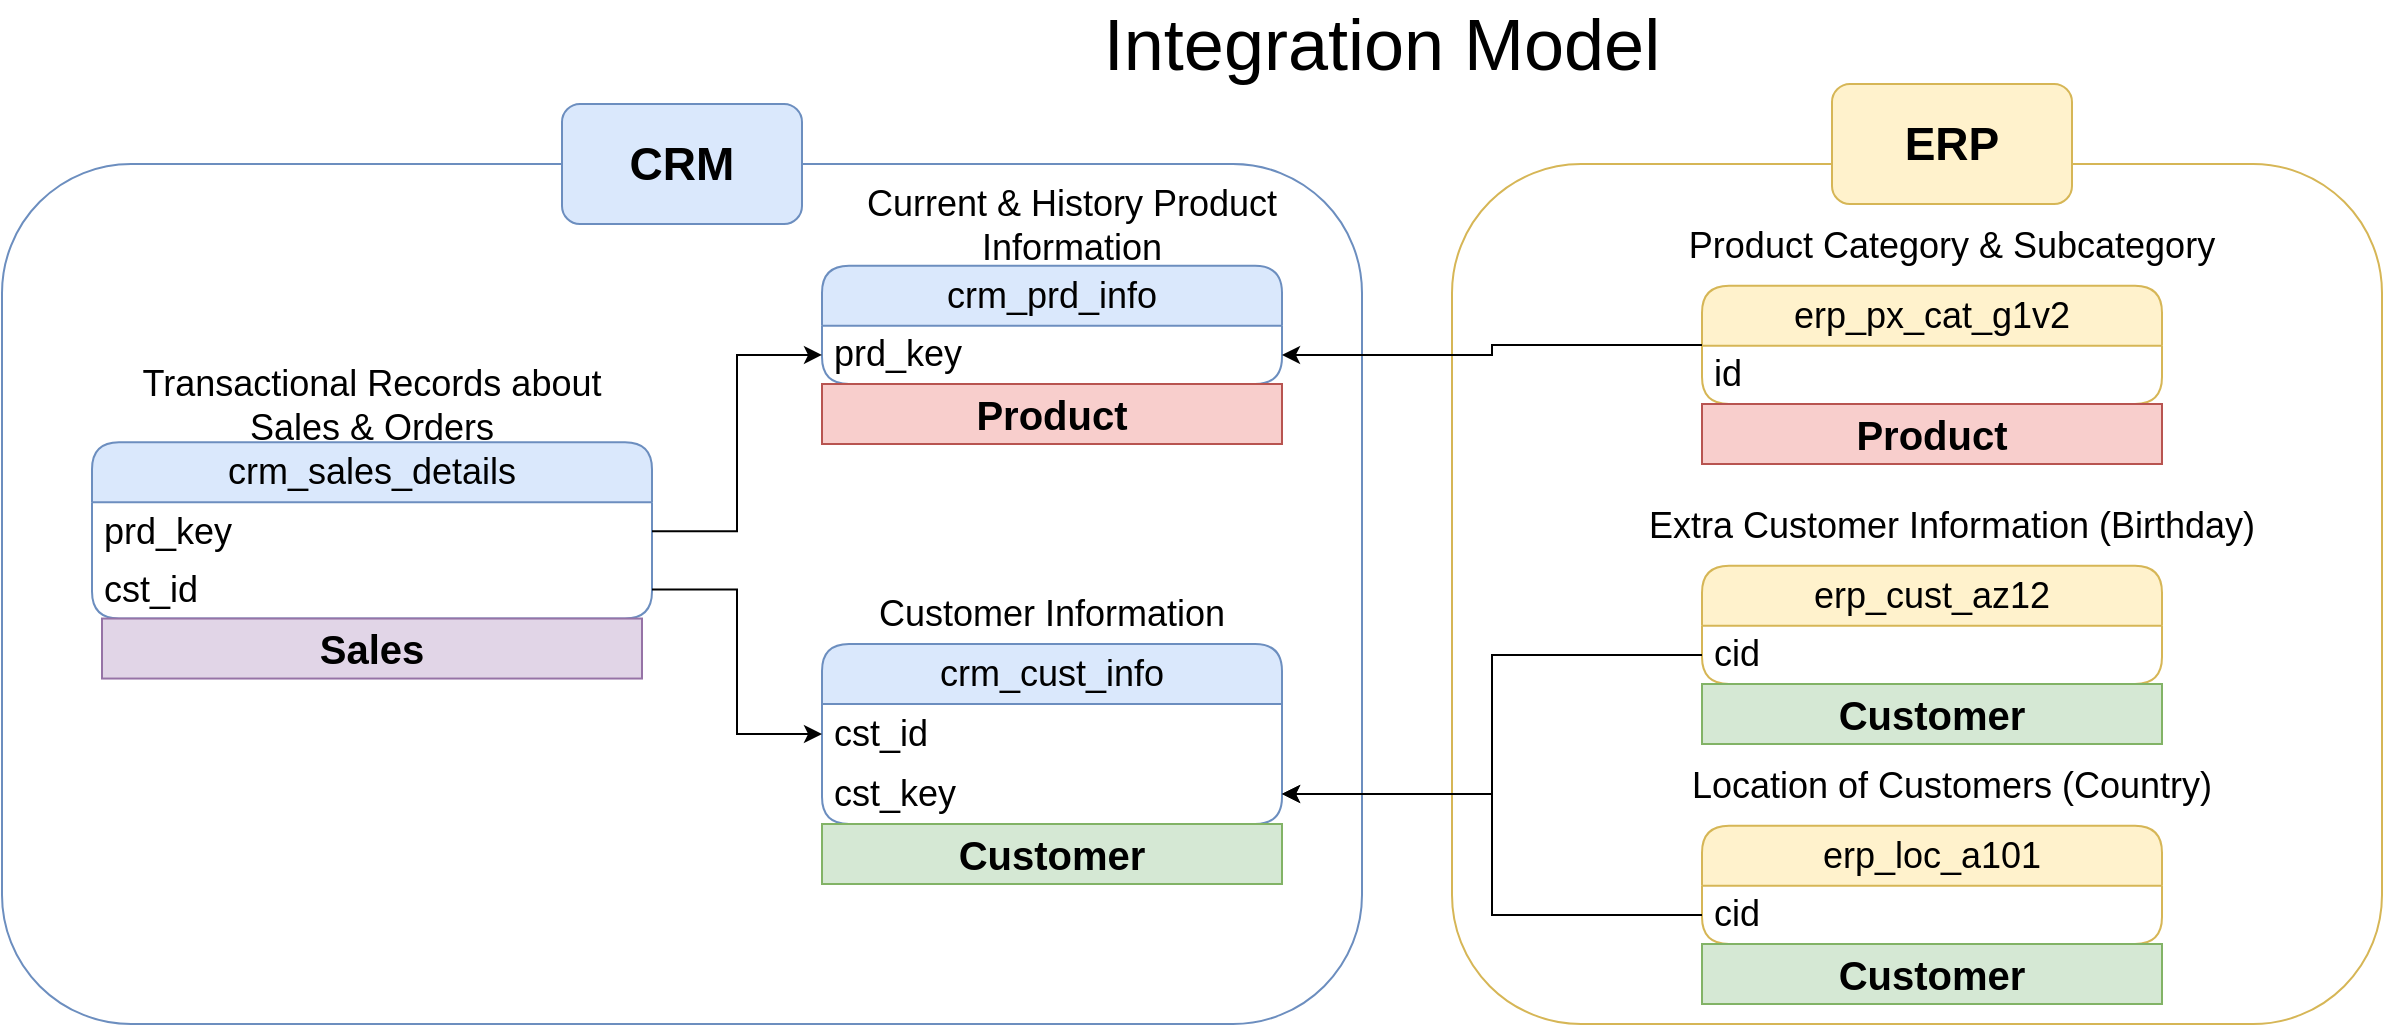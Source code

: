 <mxfile version="28.0.6">
  <diagram name="Page-1" id="ZuU3tDqSBCfgnGdc7y5j">
    <mxGraphModel dx="3146" dy="736" grid="1" gridSize="10" guides="1" tooltips="1" connect="1" arrows="1" fold="1" page="1" pageScale="1" pageWidth="1920" pageHeight="1200" math="0" shadow="0">
      <root>
        <mxCell id="0" />
        <mxCell id="1" parent="0" />
        <mxCell id="erSds1CLaswU4poHBw7s-52" value="" style="rounded=1;whiteSpace=wrap;html=1;fillColor=none;strokeColor=#6c8ebf;" parent="1" vertex="1">
          <mxGeometry x="-130" y="100" width="680" height="430" as="geometry" />
        </mxCell>
        <mxCell id="erSds1CLaswU4poHBw7s-55" value="" style="rounded=1;whiteSpace=wrap;html=1;fillColor=none;strokeColor=#d6b656;" parent="1" vertex="1">
          <mxGeometry x="595" y="100" width="465" height="430" as="geometry" />
        </mxCell>
        <mxCell id="erSds1CLaswU4poHBw7s-6" value="" style="group" parent="1" vertex="1" connectable="0">
          <mxGeometry x="280" y="310" width="230" height="100" as="geometry" />
        </mxCell>
        <mxCell id="erSds1CLaswU4poHBw7s-1" value="crm_cust_info" style="swimlane;fontStyle=0;childLayout=stackLayout;horizontal=1;startSize=30;horizontalStack=0;resizeParent=1;resizeParentMax=0;resizeLast=0;collapsible=1;marginBottom=0;whiteSpace=wrap;html=1;fillColor=#dae8fc;strokeColor=#6c8ebf;fontSize=18;rounded=1;" parent="erSds1CLaswU4poHBw7s-6" vertex="1">
          <mxGeometry y="30" width="230" height="90" as="geometry" />
        </mxCell>
        <mxCell id="erSds1CLaswU4poHBw7s-2" value="cst_id" style="text;strokeColor=none;fillColor=none;align=left;verticalAlign=middle;spacingLeft=4;spacingRight=4;overflow=hidden;points=[[0,0.5],[1,0.5]];portConstraint=eastwest;rotatable=0;whiteSpace=wrap;html=1;fontSize=18;" parent="erSds1CLaswU4poHBw7s-1" vertex="1">
          <mxGeometry y="30" width="230" height="30" as="geometry" />
        </mxCell>
        <mxCell id="erSds1CLaswU4poHBw7s-29" value="cst_key" style="text;strokeColor=none;fillColor=none;align=left;verticalAlign=middle;spacingLeft=4;spacingRight=4;overflow=hidden;points=[[0,0.5],[1,0.5]];portConstraint=eastwest;rotatable=0;whiteSpace=wrap;html=1;fontSize=18;" parent="erSds1CLaswU4poHBw7s-1" vertex="1">
          <mxGeometry y="60" width="230" height="30" as="geometry" />
        </mxCell>
        <mxCell id="erSds1CLaswU4poHBw7s-5" value="Customer Information" style="text;html=1;align=center;verticalAlign=middle;whiteSpace=wrap;rounded=0;fontSize=18;" parent="erSds1CLaswU4poHBw7s-6" vertex="1">
          <mxGeometry x="25" width="180" height="30" as="geometry" />
        </mxCell>
        <mxCell id="erSds1CLaswU4poHBw7s-7" value="&lt;font style=&quot;font-size: 36px;&quot;&gt;Integration Model&lt;/font&gt;" style="text;html=1;align=center;verticalAlign=middle;whiteSpace=wrap;rounded=0;" parent="1" vertex="1">
          <mxGeometry x="410" y="20" width="300" height="40" as="geometry" />
        </mxCell>
        <mxCell id="erSds1CLaswU4poHBw7s-13" value="" style="group" parent="1" vertex="1" connectable="0">
          <mxGeometry x="240" y="120" width="330" height="80" as="geometry" />
        </mxCell>
        <mxCell id="erSds1CLaswU4poHBw7s-8" value="" style="group" parent="erSds1CLaswU4poHBw7s-13" vertex="1" connectable="0">
          <mxGeometry y="7.273" width="330" height="72.727" as="geometry" />
        </mxCell>
        <mxCell id="erSds1CLaswU4poHBw7s-9" value="crm_prd_info" style="swimlane;fontStyle=0;childLayout=stackLayout;horizontal=1;startSize=30;horizontalStack=0;resizeParent=1;resizeParentMax=0;resizeLast=0;collapsible=1;marginBottom=0;whiteSpace=wrap;html=1;fillColor=#dae8fc;strokeColor=#6c8ebf;fontSize=18;rounded=1;" parent="erSds1CLaswU4poHBw7s-8" vertex="1">
          <mxGeometry x="40" y="23.638" width="230" height="59.09" as="geometry" />
        </mxCell>
        <mxCell id="erSds1CLaswU4poHBw7s-10" value="prd_key" style="text;strokeColor=none;fillColor=none;align=left;verticalAlign=middle;spacingLeft=4;spacingRight=4;overflow=hidden;points=[[0,0.5],[1,0.5]];portConstraint=eastwest;rotatable=0;whiteSpace=wrap;html=1;fontSize=18;" parent="erSds1CLaswU4poHBw7s-9" vertex="1">
          <mxGeometry y="30" width="230" height="29.09" as="geometry" />
        </mxCell>
        <mxCell id="erSds1CLaswU4poHBw7s-11" value="Current &amp;amp; History Product Information" style="text;html=1;align=center;verticalAlign=middle;whiteSpace=wrap;rounded=0;fontSize=18;" parent="erSds1CLaswU4poHBw7s-13" vertex="1">
          <mxGeometry x="35.87" width="258.261" height="21.818" as="geometry" />
        </mxCell>
        <mxCell id="erSds1CLaswU4poHBw7s-14" value="" style="group" parent="1" vertex="1" connectable="0">
          <mxGeometry x="-110" y="210" width="330" height="117.273" as="geometry" />
        </mxCell>
        <mxCell id="erSds1CLaswU4poHBw7s-15" value="" style="group" parent="erSds1CLaswU4poHBw7s-14" vertex="1" connectable="0">
          <mxGeometry y="7.273" width="330" height="110" as="geometry" />
        </mxCell>
        <mxCell id="erSds1CLaswU4poHBw7s-16" value="crm_sales_details" style="swimlane;fontStyle=0;childLayout=stackLayout;horizontal=1;startSize=30;horizontalStack=0;resizeParent=1;resizeParentMax=0;resizeLast=0;collapsible=1;marginBottom=0;whiteSpace=wrap;html=1;fillColor=#dae8fc;strokeColor=#6c8ebf;fontSize=18;rounded=1;" parent="erSds1CLaswU4poHBw7s-15" vertex="1">
          <mxGeometry x="25" y="21.82" width="280" height="88.182" as="geometry" />
        </mxCell>
        <mxCell id="erSds1CLaswU4poHBw7s-17" value="prd_key" style="text;strokeColor=none;fillColor=none;align=left;verticalAlign=middle;spacingLeft=4;spacingRight=4;overflow=hidden;points=[[0,0.5],[1,0.5]];portConstraint=eastwest;rotatable=0;whiteSpace=wrap;html=1;fontSize=18;" parent="erSds1CLaswU4poHBw7s-16" vertex="1">
          <mxGeometry y="30" width="280" height="29.091" as="geometry" />
        </mxCell>
        <mxCell id="erSds1CLaswU4poHBw7s-19" value="cst_id" style="text;strokeColor=none;fillColor=none;align=left;verticalAlign=middle;spacingLeft=4;spacingRight=4;overflow=hidden;points=[[0,0.5],[1,0.5]];portConstraint=eastwest;rotatable=0;whiteSpace=wrap;html=1;fontSize=18;" parent="erSds1CLaswU4poHBw7s-16" vertex="1">
          <mxGeometry y="59.091" width="280" height="29.091" as="geometry" />
        </mxCell>
        <mxCell id="erSds1CLaswU4poHBw7s-18" value="Transactional Records about Sales &amp;amp; Orders" style="text;html=1;align=center;verticalAlign=middle;whiteSpace=wrap;rounded=0;fontSize=18;" parent="erSds1CLaswU4poHBw7s-14" vertex="1">
          <mxGeometry x="35.87" width="258.261" height="21.818" as="geometry" />
        </mxCell>
        <mxCell id="erSds1CLaswU4poHBw7s-21" style="edgeStyle=orthogonalEdgeStyle;rounded=0;orthogonalLoop=1;jettySize=auto;html=1;entryX=0;entryY=0.5;entryDx=0;entryDy=0;" parent="1" source="erSds1CLaswU4poHBw7s-17" target="erSds1CLaswU4poHBw7s-10" edge="1">
          <mxGeometry relative="1" as="geometry" />
        </mxCell>
        <mxCell id="erSds1CLaswU4poHBw7s-22" style="edgeStyle=orthogonalEdgeStyle;rounded=0;orthogonalLoop=1;jettySize=auto;html=1;entryX=0;entryY=0.5;entryDx=0;entryDy=0;" parent="1" source="erSds1CLaswU4poHBw7s-19" target="erSds1CLaswU4poHBw7s-2" edge="1">
          <mxGeometry relative="1" as="geometry" />
        </mxCell>
        <mxCell id="erSds1CLaswU4poHBw7s-23" value="" style="group" parent="1" vertex="1" connectable="0">
          <mxGeometry x="680" y="270" width="330" height="90.001" as="geometry" />
        </mxCell>
        <mxCell id="erSds1CLaswU4poHBw7s-24" value="" style="group" parent="erSds1CLaswU4poHBw7s-23" vertex="1" connectable="0">
          <mxGeometry y="7.273" width="330" height="82.728" as="geometry" />
        </mxCell>
        <mxCell id="erSds1CLaswU4poHBw7s-25" value="erp_cust_az12" style="swimlane;fontStyle=0;childLayout=stackLayout;horizontal=1;startSize=30;horizontalStack=0;resizeParent=1;resizeParentMax=0;resizeLast=0;collapsible=1;marginBottom=0;whiteSpace=wrap;html=1;fillColor=#fff2cc;strokeColor=#d6b656;fontSize=18;rounded=1;" parent="erSds1CLaswU4poHBw7s-24" vertex="1">
          <mxGeometry x="40" y="23.638" width="230" height="59.09" as="geometry">
            <mxRectangle x="40" y="23.638" width="160" height="40" as="alternateBounds" />
          </mxGeometry>
        </mxCell>
        <mxCell id="erSds1CLaswU4poHBw7s-26" value="cid" style="text;strokeColor=none;fillColor=none;align=left;verticalAlign=middle;spacingLeft=4;spacingRight=4;overflow=hidden;points=[[0,0.5],[1,0.5]];portConstraint=eastwest;rotatable=0;whiteSpace=wrap;html=1;fontSize=18;" parent="erSds1CLaswU4poHBw7s-25" vertex="1">
          <mxGeometry y="30" width="230" height="29.09" as="geometry" />
        </mxCell>
        <mxCell id="erSds1CLaswU4poHBw7s-27" value="Extra Customer Information (Birthday)" style="text;html=1;align=center;verticalAlign=middle;whiteSpace=wrap;rounded=0;fontSize=18;" parent="erSds1CLaswU4poHBw7s-23" vertex="1">
          <mxGeometry width="330" height="21.82" as="geometry" />
        </mxCell>
        <mxCell id="erSds1CLaswU4poHBw7s-31" value="" style="group" parent="1" vertex="1" connectable="0">
          <mxGeometry x="680" y="400" width="330" height="90.001" as="geometry" />
        </mxCell>
        <mxCell id="erSds1CLaswU4poHBw7s-32" value="" style="group" parent="erSds1CLaswU4poHBw7s-31" vertex="1" connectable="0">
          <mxGeometry y="7.273" width="330" height="82.728" as="geometry" />
        </mxCell>
        <mxCell id="erSds1CLaswU4poHBw7s-33" value="erp_loc_a101" style="swimlane;fontStyle=0;childLayout=stackLayout;horizontal=1;startSize=30;horizontalStack=0;resizeParent=1;resizeParentMax=0;resizeLast=0;collapsible=1;marginBottom=0;whiteSpace=wrap;html=1;fillColor=#fff2cc;strokeColor=#d6b656;fontSize=18;rounded=1;" parent="erSds1CLaswU4poHBw7s-32" vertex="1">
          <mxGeometry x="40" y="23.638" width="230" height="59.09" as="geometry">
            <mxRectangle x="40" y="23.638" width="160" height="40" as="alternateBounds" />
          </mxGeometry>
        </mxCell>
        <mxCell id="erSds1CLaswU4poHBw7s-34" value="cid" style="text;strokeColor=none;fillColor=none;align=left;verticalAlign=middle;spacingLeft=4;spacingRight=4;overflow=hidden;points=[[0,0.5],[1,0.5]];portConstraint=eastwest;rotatable=0;whiteSpace=wrap;html=1;fontSize=18;" parent="erSds1CLaswU4poHBw7s-33" vertex="1">
          <mxGeometry y="30" width="230" height="29.09" as="geometry" />
        </mxCell>
        <mxCell id="erSds1CLaswU4poHBw7s-35" value="Location of Customers (Country)" style="text;html=1;align=center;verticalAlign=middle;whiteSpace=wrap;rounded=0;fontSize=18;" parent="erSds1CLaswU4poHBw7s-31" vertex="1">
          <mxGeometry width="330" height="21.82" as="geometry" />
        </mxCell>
        <mxCell id="erSds1CLaswU4poHBw7s-44" value="" style="group" parent="1" vertex="1" connectable="0">
          <mxGeometry x="680" y="130" width="330" height="90.001" as="geometry" />
        </mxCell>
        <mxCell id="erSds1CLaswU4poHBw7s-45" value="" style="group" parent="erSds1CLaswU4poHBw7s-44" vertex="1" connectable="0">
          <mxGeometry y="7.273" width="330" height="82.728" as="geometry" />
        </mxCell>
        <mxCell id="erSds1CLaswU4poHBw7s-46" value="erp_px_cat_g1v2" style="swimlane;fontStyle=0;childLayout=stackLayout;horizontal=1;startSize=30;horizontalStack=0;resizeParent=1;resizeParentMax=0;resizeLast=0;collapsible=1;marginBottom=0;whiteSpace=wrap;html=1;fillColor=#fff2cc;strokeColor=#d6b656;fontSize=18;rounded=1;" parent="erSds1CLaswU4poHBw7s-45" vertex="1">
          <mxGeometry x="40" y="23.638" width="230" height="59.09" as="geometry">
            <mxRectangle x="40" y="23.638" width="160" height="40" as="alternateBounds" />
          </mxGeometry>
        </mxCell>
        <mxCell id="erSds1CLaswU4poHBw7s-47" value="id" style="text;strokeColor=none;fillColor=none;align=left;verticalAlign=middle;spacingLeft=4;spacingRight=4;overflow=hidden;points=[[0,0.5],[1,0.5]];portConstraint=eastwest;rotatable=0;whiteSpace=wrap;html=1;fontSize=18;" parent="erSds1CLaswU4poHBw7s-46" vertex="1">
          <mxGeometry y="30" width="230" height="29.09" as="geometry" />
        </mxCell>
        <mxCell id="erSds1CLaswU4poHBw7s-48" value="Product Category &amp;amp; Subcategory" style="text;html=1;align=center;verticalAlign=middle;whiteSpace=wrap;rounded=0;fontSize=18;" parent="erSds1CLaswU4poHBw7s-44" vertex="1">
          <mxGeometry width="330" height="21.82" as="geometry" />
        </mxCell>
        <mxCell id="erSds1CLaswU4poHBw7s-54" value="&lt;font style=&quot;font-size: 23px;&quot;&gt;&lt;b&gt;CRM&lt;/b&gt;&lt;/font&gt;" style="rounded=1;whiteSpace=wrap;html=1;fillColor=#dae8fc;strokeColor=#6c8ebf;" parent="1" vertex="1">
          <mxGeometry x="150" y="70" width="120" height="60" as="geometry" />
        </mxCell>
        <mxCell id="erSds1CLaswU4poHBw7s-56" value="&lt;font style=&quot;font-size: 23px;&quot;&gt;&lt;b&gt;ERP&lt;/b&gt;&lt;/font&gt;" style="rounded=1;whiteSpace=wrap;html=1;fillColor=#fff2cc;strokeColor=#d6b656;" parent="1" vertex="1">
          <mxGeometry x="785" y="60" width="120" height="60" as="geometry" />
        </mxCell>
        <mxCell id="erSds1CLaswU4poHBw7s-59" style="edgeStyle=orthogonalEdgeStyle;rounded=0;orthogonalLoop=1;jettySize=auto;html=1;entryX=1;entryY=0.5;entryDx=0;entryDy=0;" parent="1" source="erSds1CLaswU4poHBw7s-46" target="erSds1CLaswU4poHBw7s-10" edge="1">
          <mxGeometry relative="1" as="geometry" />
        </mxCell>
        <mxCell id="R-l8zvWdW9V4DUYvu0jo-3" style="edgeStyle=orthogonalEdgeStyle;rounded=0;orthogonalLoop=1;jettySize=auto;html=1;exitX=0;exitY=0.5;exitDx=0;exitDy=0;entryX=1;entryY=0.5;entryDx=0;entryDy=0;" parent="1" source="erSds1CLaswU4poHBw7s-26" target="erSds1CLaswU4poHBw7s-29" edge="1">
          <mxGeometry relative="1" as="geometry">
            <Array as="points">
              <mxPoint x="615" y="346" />
              <mxPoint x="615" y="415" />
            </Array>
          </mxGeometry>
        </mxCell>
        <mxCell id="R-l8zvWdW9V4DUYvu0jo-4" style="edgeStyle=orthogonalEdgeStyle;rounded=0;orthogonalLoop=1;jettySize=auto;html=1;entryX=1;entryY=0.5;entryDx=0;entryDy=0;" parent="1" source="erSds1CLaswU4poHBw7s-34" target="erSds1CLaswU4poHBw7s-29" edge="1">
          <mxGeometry relative="1" as="geometry" />
        </mxCell>
        <mxCell id="aE0YGw491w5LCq3fXEEt-1" value="Product" style="text;html=1;strokeColor=#b85450;fillColor=#f8cecc;align=center;verticalAlign=middle;whiteSpace=wrap;overflow=hidden;fontStyle=1;strokeWidth=1;fontSize=20;" vertex="1" parent="1">
          <mxGeometry x="280" y="210" width="230" height="30" as="geometry" />
        </mxCell>
        <mxCell id="aE0YGw491w5LCq3fXEEt-3" value="Product" style="text;html=1;strokeColor=#b85450;fillColor=#f8cecc;align=center;verticalAlign=middle;whiteSpace=wrap;overflow=hidden;fontStyle=1;strokeWidth=1;fontSize=20;" vertex="1" parent="1">
          <mxGeometry x="720" y="220" width="230" height="30" as="geometry" />
        </mxCell>
        <mxCell id="aE0YGw491w5LCq3fXEEt-4" value="Customer" style="text;html=1;strokeColor=#82b366;fillColor=#d5e8d4;align=center;verticalAlign=middle;whiteSpace=wrap;overflow=hidden;fontStyle=1;strokeWidth=1;fontSize=20;" vertex="1" parent="1">
          <mxGeometry x="280" y="430" width="230" height="30" as="geometry" />
        </mxCell>
        <mxCell id="aE0YGw491w5LCq3fXEEt-5" value="Customer" style="text;html=1;strokeColor=#82b366;fillColor=#d5e8d4;align=center;verticalAlign=middle;whiteSpace=wrap;overflow=hidden;fontStyle=1;strokeWidth=1;fontSize=20;" vertex="1" parent="1">
          <mxGeometry x="720" y="360" width="230" height="30" as="geometry" />
        </mxCell>
        <mxCell id="aE0YGw491w5LCq3fXEEt-6" value="Customer" style="text;html=1;strokeColor=#82b366;fillColor=#d5e8d4;align=center;verticalAlign=middle;whiteSpace=wrap;overflow=hidden;fontStyle=1;strokeWidth=1;fontSize=20;" vertex="1" parent="1">
          <mxGeometry x="720" y="490" width="230" height="30" as="geometry" />
        </mxCell>
        <mxCell id="aE0YGw491w5LCq3fXEEt-7" value="Sales" style="text;html=1;strokeColor=#9673a6;fillColor=#e1d5e7;align=center;verticalAlign=middle;whiteSpace=wrap;overflow=hidden;fontStyle=1;strokeWidth=1;fontSize=20;" vertex="1" parent="1">
          <mxGeometry x="-80" y="327.27" width="270" height="30" as="geometry" />
        </mxCell>
      </root>
    </mxGraphModel>
  </diagram>
</mxfile>
